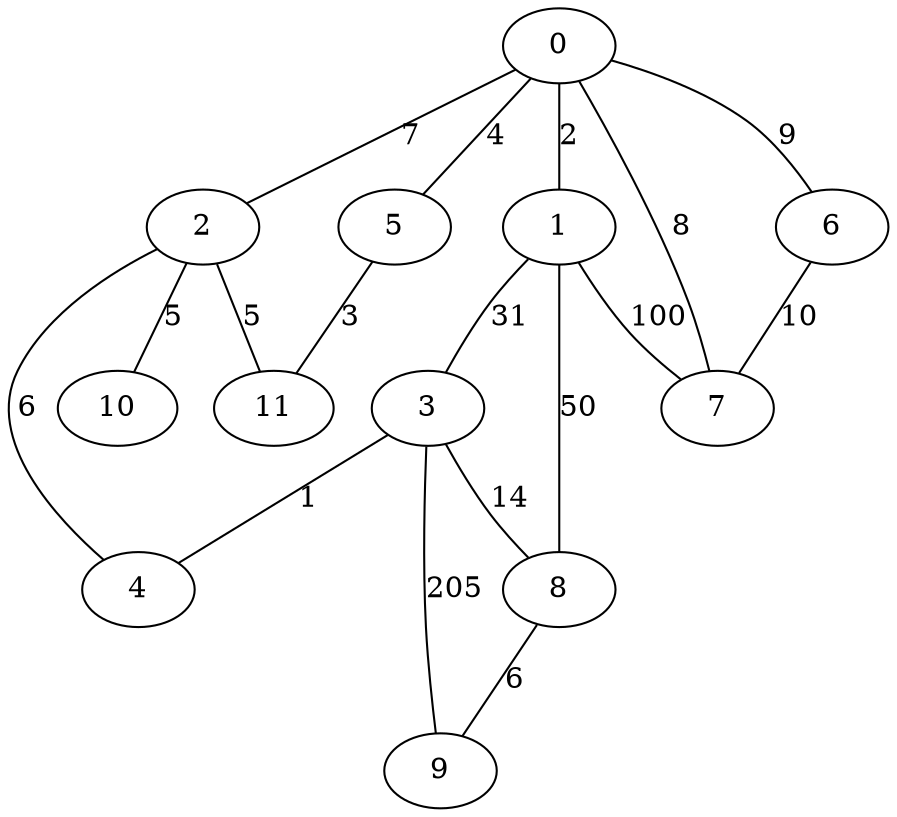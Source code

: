 graph ER { " 3 " -- " 4 " [label = 1]; " 0 " -- " 1 " [label = 2]; " 5 " -- " 11 " [label = 3]; " 0 " -- " 5 " [label = 4]; " 2 " -- " 10 " [label = 5]; " 2 " -- " 11 " [label = 5]; " 2 " -- " 4 " [label = 6]; " 8 " -- " 9 " [label = 6]; " 0 " -- " 2 " [label = 7]; " 0 " -- " 7 " [label = 8]; " 0 " -- " 6 " [label = 9]; " 6 " -- " 7 " [label = 10]; " 3 " -- " 8 " [label = 14]; " 1 " -- " 3 " [label = 31]; " 1 " -- " 8 " [label = 50]; " 1 " -- " 7 " [label = 100]; " 3 " -- " 9 " [label = 205]; }